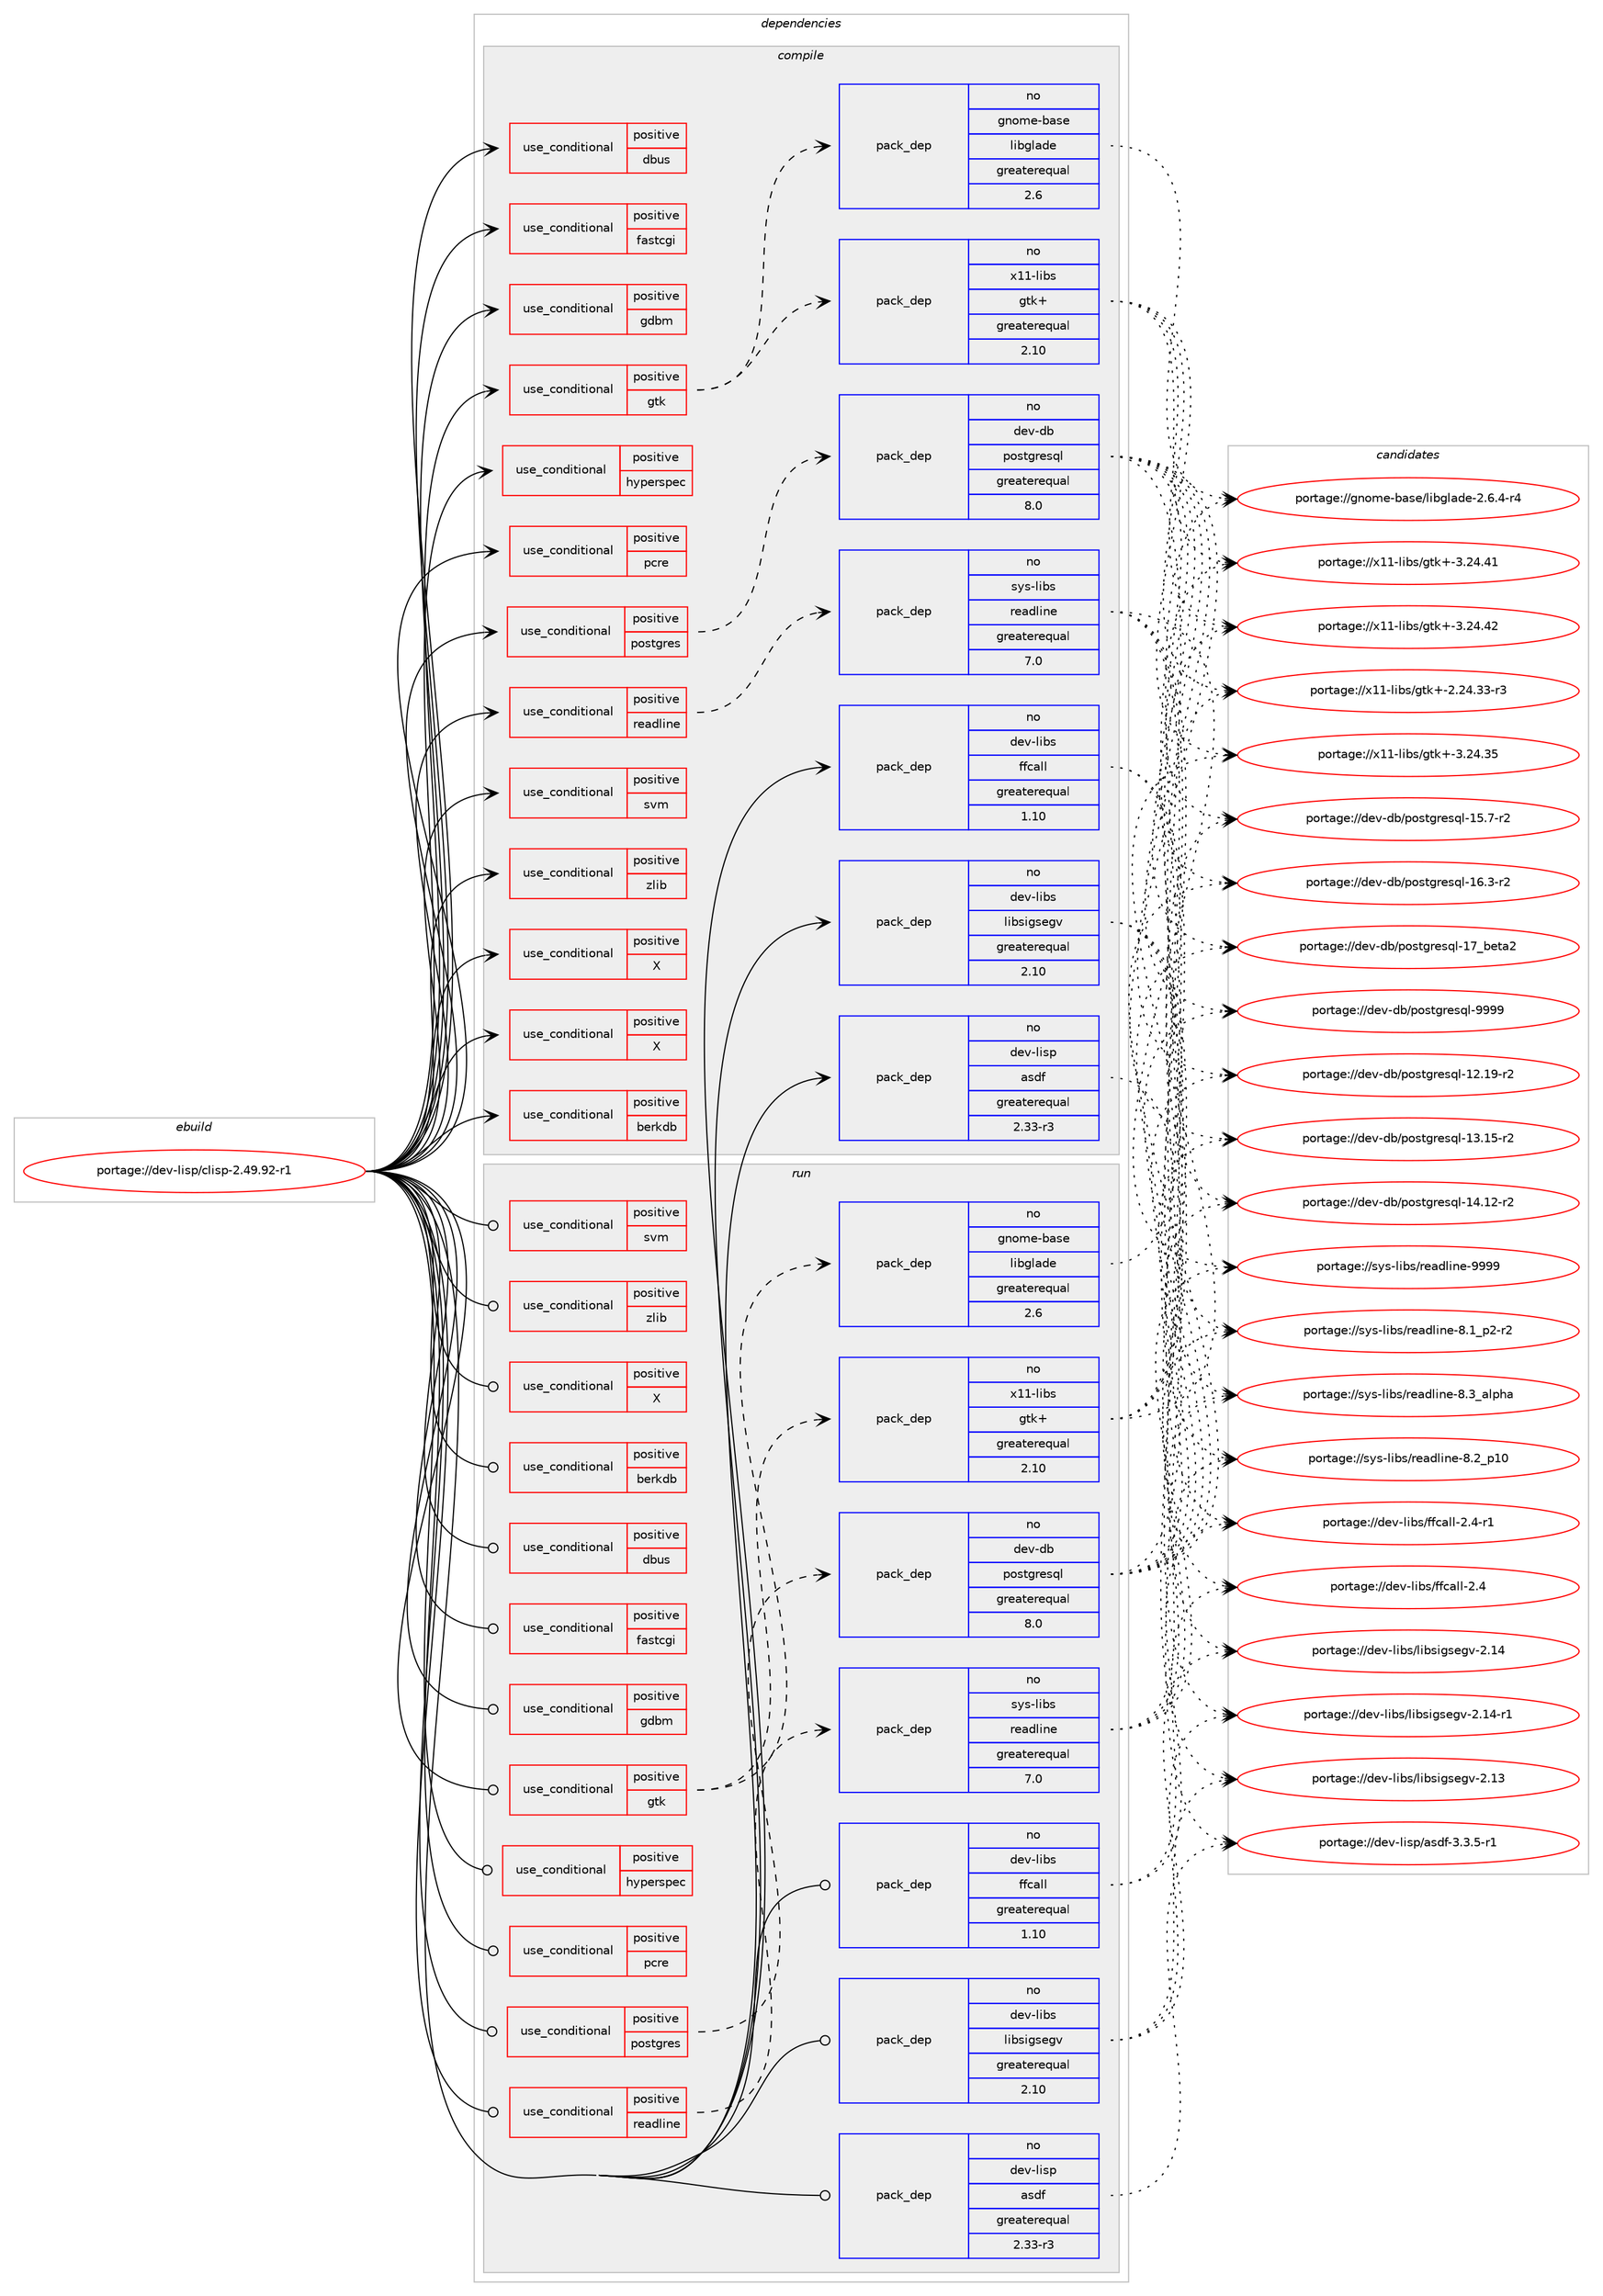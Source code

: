 digraph prolog {

# *************
# Graph options
# *************

newrank=true;
concentrate=true;
compound=true;
graph [rankdir=LR,fontname=Helvetica,fontsize=10,ranksep=1.5];#, ranksep=2.5, nodesep=0.2];
edge  [arrowhead=vee];
node  [fontname=Helvetica,fontsize=10];

# **********
# The ebuild
# **********

subgraph cluster_leftcol {
color=gray;
rank=same;
label=<<i>ebuild</i>>;
id [label="portage://dev-lisp/clisp-2.49.92-r1", color=red, width=4, href="../dev-lisp/clisp-2.49.92-r1.svg"];
}

# ****************
# The dependencies
# ****************

subgraph cluster_midcol {
color=gray;
label=<<i>dependencies</i>>;
subgraph cluster_compile {
fillcolor="#eeeeee";
style=filled;
label=<<i>compile</i>>;
subgraph cond28023 {
dependency58661 [label=<<TABLE BORDER="0" CELLBORDER="1" CELLSPACING="0" CELLPADDING="4"><TR><TD ROWSPAN="3" CELLPADDING="10">use_conditional</TD></TR><TR><TD>positive</TD></TR><TR><TD>X</TD></TR></TABLE>>, shape=none, color=red];
# *** BEGIN UNKNOWN DEPENDENCY TYPE (TODO) ***
# dependency58661 -> package_dependency(portage://dev-lisp/clisp-2.49.92-r1,install,no,x11-base,xorg-proto,none,[,,],[],[])
# *** END UNKNOWN DEPENDENCY TYPE (TODO) ***

# *** BEGIN UNKNOWN DEPENDENCY TYPE (TODO) ***
# dependency58661 -> package_dependency(portage://dev-lisp/clisp-2.49.92-r1,install,no,x11-misc,imake,none,[,,],[],[])
# *** END UNKNOWN DEPENDENCY TYPE (TODO) ***

}
id:e -> dependency58661:w [weight=20,style="solid",arrowhead="vee"];
subgraph cond28024 {
dependency58662 [label=<<TABLE BORDER="0" CELLBORDER="1" CELLSPACING="0" CELLPADDING="4"><TR><TD ROWSPAN="3" CELLPADDING="10">use_conditional</TD></TR><TR><TD>positive</TD></TR><TR><TD>X</TD></TR></TABLE>>, shape=none, color=red];
# *** BEGIN UNKNOWN DEPENDENCY TYPE (TODO) ***
# dependency58662 -> package_dependency(portage://dev-lisp/clisp-2.49.92-r1,install,no,x11-libs,libXpm,none,[,,],[],[])
# *** END UNKNOWN DEPENDENCY TYPE (TODO) ***

}
id:e -> dependency58662:w [weight=20,style="solid",arrowhead="vee"];
subgraph cond28025 {
dependency58663 [label=<<TABLE BORDER="0" CELLBORDER="1" CELLSPACING="0" CELLPADDING="4"><TR><TD ROWSPAN="3" CELLPADDING="10">use_conditional</TD></TR><TR><TD>positive</TD></TR><TR><TD>berkdb</TD></TR></TABLE>>, shape=none, color=red];
# *** BEGIN UNKNOWN DEPENDENCY TYPE (TODO) ***
# dependency58663 -> package_dependency(portage://dev-lisp/clisp-2.49.92-r1,install,no,sys-libs,db,none,[,,],[slot(4.8)],[])
# *** END UNKNOWN DEPENDENCY TYPE (TODO) ***

}
id:e -> dependency58663:w [weight=20,style="solid",arrowhead="vee"];
subgraph cond28026 {
dependency58664 [label=<<TABLE BORDER="0" CELLBORDER="1" CELLSPACING="0" CELLPADDING="4"><TR><TD ROWSPAN="3" CELLPADDING="10">use_conditional</TD></TR><TR><TD>positive</TD></TR><TR><TD>dbus</TD></TR></TABLE>>, shape=none, color=red];
# *** BEGIN UNKNOWN DEPENDENCY TYPE (TODO) ***
# dependency58664 -> package_dependency(portage://dev-lisp/clisp-2.49.92-r1,install,no,sys-apps,dbus,none,[,,],[],[])
# *** END UNKNOWN DEPENDENCY TYPE (TODO) ***

}
id:e -> dependency58664:w [weight=20,style="solid",arrowhead="vee"];
subgraph cond28027 {
dependency58665 [label=<<TABLE BORDER="0" CELLBORDER="1" CELLSPACING="0" CELLPADDING="4"><TR><TD ROWSPAN="3" CELLPADDING="10">use_conditional</TD></TR><TR><TD>positive</TD></TR><TR><TD>fastcgi</TD></TR></TABLE>>, shape=none, color=red];
# *** BEGIN UNKNOWN DEPENDENCY TYPE (TODO) ***
# dependency58665 -> package_dependency(portage://dev-lisp/clisp-2.49.92-r1,install,no,dev-libs,fcgi,none,[,,],[],[])
# *** END UNKNOWN DEPENDENCY TYPE (TODO) ***

}
id:e -> dependency58665:w [weight=20,style="solid",arrowhead="vee"];
subgraph cond28028 {
dependency58666 [label=<<TABLE BORDER="0" CELLBORDER="1" CELLSPACING="0" CELLPADDING="4"><TR><TD ROWSPAN="3" CELLPADDING="10">use_conditional</TD></TR><TR><TD>positive</TD></TR><TR><TD>gdbm</TD></TR></TABLE>>, shape=none, color=red];
# *** BEGIN UNKNOWN DEPENDENCY TYPE (TODO) ***
# dependency58666 -> package_dependency(portage://dev-lisp/clisp-2.49.92-r1,install,no,sys-libs,gdbm,none,[,,],[slot(0),equal],[])
# *** END UNKNOWN DEPENDENCY TYPE (TODO) ***

}
id:e -> dependency58666:w [weight=20,style="solid",arrowhead="vee"];
subgraph cond28029 {
dependency58667 [label=<<TABLE BORDER="0" CELLBORDER="1" CELLSPACING="0" CELLPADDING="4"><TR><TD ROWSPAN="3" CELLPADDING="10">use_conditional</TD></TR><TR><TD>positive</TD></TR><TR><TD>gtk</TD></TR></TABLE>>, shape=none, color=red];
subgraph pack29474 {
dependency58668 [label=<<TABLE BORDER="0" CELLBORDER="1" CELLSPACING="0" CELLPADDING="4" WIDTH="220"><TR><TD ROWSPAN="6" CELLPADDING="30">pack_dep</TD></TR><TR><TD WIDTH="110">no</TD></TR><TR><TD>x11-libs</TD></TR><TR><TD>gtk+</TD></TR><TR><TD>greaterequal</TD></TR><TR><TD>2.10</TD></TR></TABLE>>, shape=none, color=blue];
}
dependency58667:e -> dependency58668:w [weight=20,style="dashed",arrowhead="vee"];
subgraph pack29475 {
dependency58669 [label=<<TABLE BORDER="0" CELLBORDER="1" CELLSPACING="0" CELLPADDING="4" WIDTH="220"><TR><TD ROWSPAN="6" CELLPADDING="30">pack_dep</TD></TR><TR><TD WIDTH="110">no</TD></TR><TR><TD>gnome-base</TD></TR><TR><TD>libglade</TD></TR><TR><TD>greaterequal</TD></TR><TR><TD>2.6</TD></TR></TABLE>>, shape=none, color=blue];
}
dependency58667:e -> dependency58669:w [weight=20,style="dashed",arrowhead="vee"];
}
id:e -> dependency58667:w [weight=20,style="solid",arrowhead="vee"];
subgraph cond28030 {
dependency58670 [label=<<TABLE BORDER="0" CELLBORDER="1" CELLSPACING="0" CELLPADDING="4"><TR><TD ROWSPAN="3" CELLPADDING="10">use_conditional</TD></TR><TR><TD>positive</TD></TR><TR><TD>hyperspec</TD></TR></TABLE>>, shape=none, color=red];
# *** BEGIN UNKNOWN DEPENDENCY TYPE (TODO) ***
# dependency58670 -> package_dependency(portage://dev-lisp/clisp-2.49.92-r1,install,no,dev-lisp,hyperspec,none,[,,],[],[])
# *** END UNKNOWN DEPENDENCY TYPE (TODO) ***

}
id:e -> dependency58670:w [weight=20,style="solid",arrowhead="vee"];
subgraph cond28031 {
dependency58671 [label=<<TABLE BORDER="0" CELLBORDER="1" CELLSPACING="0" CELLPADDING="4"><TR><TD ROWSPAN="3" CELLPADDING="10">use_conditional</TD></TR><TR><TD>positive</TD></TR><TR><TD>pcre</TD></TR></TABLE>>, shape=none, color=red];
# *** BEGIN UNKNOWN DEPENDENCY TYPE (TODO) ***
# dependency58671 -> package_dependency(portage://dev-lisp/clisp-2.49.92-r1,install,no,dev-libs,libpcre,none,[,,],[slot(3)],[])
# *** END UNKNOWN DEPENDENCY TYPE (TODO) ***

}
id:e -> dependency58671:w [weight=20,style="solid",arrowhead="vee"];
subgraph cond28032 {
dependency58672 [label=<<TABLE BORDER="0" CELLBORDER="1" CELLSPACING="0" CELLPADDING="4"><TR><TD ROWSPAN="3" CELLPADDING="10">use_conditional</TD></TR><TR><TD>positive</TD></TR><TR><TD>postgres</TD></TR></TABLE>>, shape=none, color=red];
subgraph pack29476 {
dependency58673 [label=<<TABLE BORDER="0" CELLBORDER="1" CELLSPACING="0" CELLPADDING="4" WIDTH="220"><TR><TD ROWSPAN="6" CELLPADDING="30">pack_dep</TD></TR><TR><TD WIDTH="110">no</TD></TR><TR><TD>dev-db</TD></TR><TR><TD>postgresql</TD></TR><TR><TD>greaterequal</TD></TR><TR><TD>8.0</TD></TR></TABLE>>, shape=none, color=blue];
}
dependency58672:e -> dependency58673:w [weight=20,style="dashed",arrowhead="vee"];
}
id:e -> dependency58672:w [weight=20,style="solid",arrowhead="vee"];
subgraph cond28033 {
dependency58674 [label=<<TABLE BORDER="0" CELLBORDER="1" CELLSPACING="0" CELLPADDING="4"><TR><TD ROWSPAN="3" CELLPADDING="10">use_conditional</TD></TR><TR><TD>positive</TD></TR><TR><TD>readline</TD></TR></TABLE>>, shape=none, color=red];
subgraph pack29477 {
dependency58675 [label=<<TABLE BORDER="0" CELLBORDER="1" CELLSPACING="0" CELLPADDING="4" WIDTH="220"><TR><TD ROWSPAN="6" CELLPADDING="30">pack_dep</TD></TR><TR><TD WIDTH="110">no</TD></TR><TR><TD>sys-libs</TD></TR><TR><TD>readline</TD></TR><TR><TD>greaterequal</TD></TR><TR><TD>7.0</TD></TR></TABLE>>, shape=none, color=blue];
}
dependency58674:e -> dependency58675:w [weight=20,style="dashed",arrowhead="vee"];
}
id:e -> dependency58674:w [weight=20,style="solid",arrowhead="vee"];
subgraph cond28034 {
dependency58676 [label=<<TABLE BORDER="0" CELLBORDER="1" CELLSPACING="0" CELLPADDING="4"><TR><TD ROWSPAN="3" CELLPADDING="10">use_conditional</TD></TR><TR><TD>positive</TD></TR><TR><TD>svm</TD></TR></TABLE>>, shape=none, color=red];
# *** BEGIN UNKNOWN DEPENDENCY TYPE (TODO) ***
# dependency58676 -> package_dependency(portage://dev-lisp/clisp-2.49.92-r1,install,no,sci-libs,libsvm,none,[,,],[],[])
# *** END UNKNOWN DEPENDENCY TYPE (TODO) ***

}
id:e -> dependency58676:w [weight=20,style="solid",arrowhead="vee"];
subgraph cond28035 {
dependency58677 [label=<<TABLE BORDER="0" CELLBORDER="1" CELLSPACING="0" CELLPADDING="4"><TR><TD ROWSPAN="3" CELLPADDING="10">use_conditional</TD></TR><TR><TD>positive</TD></TR><TR><TD>zlib</TD></TR></TABLE>>, shape=none, color=red];
# *** BEGIN UNKNOWN DEPENDENCY TYPE (TODO) ***
# dependency58677 -> package_dependency(portage://dev-lisp/clisp-2.49.92-r1,install,no,sys-libs,zlib,none,[,,],[],[])
# *** END UNKNOWN DEPENDENCY TYPE (TODO) ***

}
id:e -> dependency58677:w [weight=20,style="solid",arrowhead="vee"];
subgraph pack29478 {
dependency58678 [label=<<TABLE BORDER="0" CELLBORDER="1" CELLSPACING="0" CELLPADDING="4" WIDTH="220"><TR><TD ROWSPAN="6" CELLPADDING="30">pack_dep</TD></TR><TR><TD WIDTH="110">no</TD></TR><TR><TD>dev-libs</TD></TR><TR><TD>ffcall</TD></TR><TR><TD>greaterequal</TD></TR><TR><TD>1.10</TD></TR></TABLE>>, shape=none, color=blue];
}
id:e -> dependency58678:w [weight=20,style="solid",arrowhead="vee"];
subgraph pack29479 {
dependency58679 [label=<<TABLE BORDER="0" CELLBORDER="1" CELLSPACING="0" CELLPADDING="4" WIDTH="220"><TR><TD ROWSPAN="6" CELLPADDING="30">pack_dep</TD></TR><TR><TD WIDTH="110">no</TD></TR><TR><TD>dev-libs</TD></TR><TR><TD>libsigsegv</TD></TR><TR><TD>greaterequal</TD></TR><TR><TD>2.10</TD></TR></TABLE>>, shape=none, color=blue];
}
id:e -> dependency58679:w [weight=20,style="solid",arrowhead="vee"];
subgraph pack29480 {
dependency58680 [label=<<TABLE BORDER="0" CELLBORDER="1" CELLSPACING="0" CELLPADDING="4" WIDTH="220"><TR><TD ROWSPAN="6" CELLPADDING="30">pack_dep</TD></TR><TR><TD WIDTH="110">no</TD></TR><TR><TD>dev-lisp</TD></TR><TR><TD>asdf</TD></TR><TR><TD>greaterequal</TD></TR><TR><TD>2.33-r3</TD></TR></TABLE>>, shape=none, color=blue];
}
id:e -> dependency58680:w [weight=20,style="solid",arrowhead="vee"];
# *** BEGIN UNKNOWN DEPENDENCY TYPE (TODO) ***
# id -> package_dependency(portage://dev-lisp/clisp-2.49.92-r1,install,no,virtual,libcrypt,none,[,,],any_same_slot,[])
# *** END UNKNOWN DEPENDENCY TYPE (TODO) ***

# *** BEGIN UNKNOWN DEPENDENCY TYPE (TODO) ***
# id -> package_dependency(portage://dev-lisp/clisp-2.49.92-r1,install,no,virtual,libiconv,none,[,,],[],[])
# *** END UNKNOWN DEPENDENCY TYPE (TODO) ***

}
subgraph cluster_compileandrun {
fillcolor="#eeeeee";
style=filled;
label=<<i>compile and run</i>>;
}
subgraph cluster_run {
fillcolor="#eeeeee";
style=filled;
label=<<i>run</i>>;
subgraph cond28036 {
dependency58681 [label=<<TABLE BORDER="0" CELLBORDER="1" CELLSPACING="0" CELLPADDING="4"><TR><TD ROWSPAN="3" CELLPADDING="10">use_conditional</TD></TR><TR><TD>positive</TD></TR><TR><TD>X</TD></TR></TABLE>>, shape=none, color=red];
# *** BEGIN UNKNOWN DEPENDENCY TYPE (TODO) ***
# dependency58681 -> package_dependency(portage://dev-lisp/clisp-2.49.92-r1,run,no,x11-libs,libXpm,none,[,,],[],[])
# *** END UNKNOWN DEPENDENCY TYPE (TODO) ***

}
id:e -> dependency58681:w [weight=20,style="solid",arrowhead="odot"];
subgraph cond28037 {
dependency58682 [label=<<TABLE BORDER="0" CELLBORDER="1" CELLSPACING="0" CELLPADDING="4"><TR><TD ROWSPAN="3" CELLPADDING="10">use_conditional</TD></TR><TR><TD>positive</TD></TR><TR><TD>berkdb</TD></TR></TABLE>>, shape=none, color=red];
# *** BEGIN UNKNOWN DEPENDENCY TYPE (TODO) ***
# dependency58682 -> package_dependency(portage://dev-lisp/clisp-2.49.92-r1,run,no,sys-libs,db,none,[,,],[slot(4.8)],[])
# *** END UNKNOWN DEPENDENCY TYPE (TODO) ***

}
id:e -> dependency58682:w [weight=20,style="solid",arrowhead="odot"];
subgraph cond28038 {
dependency58683 [label=<<TABLE BORDER="0" CELLBORDER="1" CELLSPACING="0" CELLPADDING="4"><TR><TD ROWSPAN="3" CELLPADDING="10">use_conditional</TD></TR><TR><TD>positive</TD></TR><TR><TD>dbus</TD></TR></TABLE>>, shape=none, color=red];
# *** BEGIN UNKNOWN DEPENDENCY TYPE (TODO) ***
# dependency58683 -> package_dependency(portage://dev-lisp/clisp-2.49.92-r1,run,no,sys-apps,dbus,none,[,,],[],[])
# *** END UNKNOWN DEPENDENCY TYPE (TODO) ***

}
id:e -> dependency58683:w [weight=20,style="solid",arrowhead="odot"];
subgraph cond28039 {
dependency58684 [label=<<TABLE BORDER="0" CELLBORDER="1" CELLSPACING="0" CELLPADDING="4"><TR><TD ROWSPAN="3" CELLPADDING="10">use_conditional</TD></TR><TR><TD>positive</TD></TR><TR><TD>fastcgi</TD></TR></TABLE>>, shape=none, color=red];
# *** BEGIN UNKNOWN DEPENDENCY TYPE (TODO) ***
# dependency58684 -> package_dependency(portage://dev-lisp/clisp-2.49.92-r1,run,no,dev-libs,fcgi,none,[,,],[],[])
# *** END UNKNOWN DEPENDENCY TYPE (TODO) ***

}
id:e -> dependency58684:w [weight=20,style="solid",arrowhead="odot"];
subgraph cond28040 {
dependency58685 [label=<<TABLE BORDER="0" CELLBORDER="1" CELLSPACING="0" CELLPADDING="4"><TR><TD ROWSPAN="3" CELLPADDING="10">use_conditional</TD></TR><TR><TD>positive</TD></TR><TR><TD>gdbm</TD></TR></TABLE>>, shape=none, color=red];
# *** BEGIN UNKNOWN DEPENDENCY TYPE (TODO) ***
# dependency58685 -> package_dependency(portage://dev-lisp/clisp-2.49.92-r1,run,no,sys-libs,gdbm,none,[,,],[slot(0),equal],[])
# *** END UNKNOWN DEPENDENCY TYPE (TODO) ***

}
id:e -> dependency58685:w [weight=20,style="solid",arrowhead="odot"];
subgraph cond28041 {
dependency58686 [label=<<TABLE BORDER="0" CELLBORDER="1" CELLSPACING="0" CELLPADDING="4"><TR><TD ROWSPAN="3" CELLPADDING="10">use_conditional</TD></TR><TR><TD>positive</TD></TR><TR><TD>gtk</TD></TR></TABLE>>, shape=none, color=red];
subgraph pack29481 {
dependency58687 [label=<<TABLE BORDER="0" CELLBORDER="1" CELLSPACING="0" CELLPADDING="4" WIDTH="220"><TR><TD ROWSPAN="6" CELLPADDING="30">pack_dep</TD></TR><TR><TD WIDTH="110">no</TD></TR><TR><TD>x11-libs</TD></TR><TR><TD>gtk+</TD></TR><TR><TD>greaterequal</TD></TR><TR><TD>2.10</TD></TR></TABLE>>, shape=none, color=blue];
}
dependency58686:e -> dependency58687:w [weight=20,style="dashed",arrowhead="vee"];
subgraph pack29482 {
dependency58688 [label=<<TABLE BORDER="0" CELLBORDER="1" CELLSPACING="0" CELLPADDING="4" WIDTH="220"><TR><TD ROWSPAN="6" CELLPADDING="30">pack_dep</TD></TR><TR><TD WIDTH="110">no</TD></TR><TR><TD>gnome-base</TD></TR><TR><TD>libglade</TD></TR><TR><TD>greaterequal</TD></TR><TR><TD>2.6</TD></TR></TABLE>>, shape=none, color=blue];
}
dependency58686:e -> dependency58688:w [weight=20,style="dashed",arrowhead="vee"];
}
id:e -> dependency58686:w [weight=20,style="solid",arrowhead="odot"];
subgraph cond28042 {
dependency58689 [label=<<TABLE BORDER="0" CELLBORDER="1" CELLSPACING="0" CELLPADDING="4"><TR><TD ROWSPAN="3" CELLPADDING="10">use_conditional</TD></TR><TR><TD>positive</TD></TR><TR><TD>hyperspec</TD></TR></TABLE>>, shape=none, color=red];
# *** BEGIN UNKNOWN DEPENDENCY TYPE (TODO) ***
# dependency58689 -> package_dependency(portage://dev-lisp/clisp-2.49.92-r1,run,no,dev-lisp,hyperspec,none,[,,],[],[])
# *** END UNKNOWN DEPENDENCY TYPE (TODO) ***

}
id:e -> dependency58689:w [weight=20,style="solid",arrowhead="odot"];
subgraph cond28043 {
dependency58690 [label=<<TABLE BORDER="0" CELLBORDER="1" CELLSPACING="0" CELLPADDING="4"><TR><TD ROWSPAN="3" CELLPADDING="10">use_conditional</TD></TR><TR><TD>positive</TD></TR><TR><TD>pcre</TD></TR></TABLE>>, shape=none, color=red];
# *** BEGIN UNKNOWN DEPENDENCY TYPE (TODO) ***
# dependency58690 -> package_dependency(portage://dev-lisp/clisp-2.49.92-r1,run,no,dev-libs,libpcre,none,[,,],[slot(3)],[])
# *** END UNKNOWN DEPENDENCY TYPE (TODO) ***

}
id:e -> dependency58690:w [weight=20,style="solid",arrowhead="odot"];
subgraph cond28044 {
dependency58691 [label=<<TABLE BORDER="0" CELLBORDER="1" CELLSPACING="0" CELLPADDING="4"><TR><TD ROWSPAN="3" CELLPADDING="10">use_conditional</TD></TR><TR><TD>positive</TD></TR><TR><TD>postgres</TD></TR></TABLE>>, shape=none, color=red];
subgraph pack29483 {
dependency58692 [label=<<TABLE BORDER="0" CELLBORDER="1" CELLSPACING="0" CELLPADDING="4" WIDTH="220"><TR><TD ROWSPAN="6" CELLPADDING="30">pack_dep</TD></TR><TR><TD WIDTH="110">no</TD></TR><TR><TD>dev-db</TD></TR><TR><TD>postgresql</TD></TR><TR><TD>greaterequal</TD></TR><TR><TD>8.0</TD></TR></TABLE>>, shape=none, color=blue];
}
dependency58691:e -> dependency58692:w [weight=20,style="dashed",arrowhead="vee"];
}
id:e -> dependency58691:w [weight=20,style="solid",arrowhead="odot"];
subgraph cond28045 {
dependency58693 [label=<<TABLE BORDER="0" CELLBORDER="1" CELLSPACING="0" CELLPADDING="4"><TR><TD ROWSPAN="3" CELLPADDING="10">use_conditional</TD></TR><TR><TD>positive</TD></TR><TR><TD>readline</TD></TR></TABLE>>, shape=none, color=red];
subgraph pack29484 {
dependency58694 [label=<<TABLE BORDER="0" CELLBORDER="1" CELLSPACING="0" CELLPADDING="4" WIDTH="220"><TR><TD ROWSPAN="6" CELLPADDING="30">pack_dep</TD></TR><TR><TD WIDTH="110">no</TD></TR><TR><TD>sys-libs</TD></TR><TR><TD>readline</TD></TR><TR><TD>greaterequal</TD></TR><TR><TD>7.0</TD></TR></TABLE>>, shape=none, color=blue];
}
dependency58693:e -> dependency58694:w [weight=20,style="dashed",arrowhead="vee"];
}
id:e -> dependency58693:w [weight=20,style="solid",arrowhead="odot"];
subgraph cond28046 {
dependency58695 [label=<<TABLE BORDER="0" CELLBORDER="1" CELLSPACING="0" CELLPADDING="4"><TR><TD ROWSPAN="3" CELLPADDING="10">use_conditional</TD></TR><TR><TD>positive</TD></TR><TR><TD>svm</TD></TR></TABLE>>, shape=none, color=red];
# *** BEGIN UNKNOWN DEPENDENCY TYPE (TODO) ***
# dependency58695 -> package_dependency(portage://dev-lisp/clisp-2.49.92-r1,run,no,sci-libs,libsvm,none,[,,],[],[])
# *** END UNKNOWN DEPENDENCY TYPE (TODO) ***

}
id:e -> dependency58695:w [weight=20,style="solid",arrowhead="odot"];
subgraph cond28047 {
dependency58696 [label=<<TABLE BORDER="0" CELLBORDER="1" CELLSPACING="0" CELLPADDING="4"><TR><TD ROWSPAN="3" CELLPADDING="10">use_conditional</TD></TR><TR><TD>positive</TD></TR><TR><TD>zlib</TD></TR></TABLE>>, shape=none, color=red];
# *** BEGIN UNKNOWN DEPENDENCY TYPE (TODO) ***
# dependency58696 -> package_dependency(portage://dev-lisp/clisp-2.49.92-r1,run,no,sys-libs,zlib,none,[,,],[],[])
# *** END UNKNOWN DEPENDENCY TYPE (TODO) ***

}
id:e -> dependency58696:w [weight=20,style="solid",arrowhead="odot"];
subgraph pack29485 {
dependency58697 [label=<<TABLE BORDER="0" CELLBORDER="1" CELLSPACING="0" CELLPADDING="4" WIDTH="220"><TR><TD ROWSPAN="6" CELLPADDING="30">pack_dep</TD></TR><TR><TD WIDTH="110">no</TD></TR><TR><TD>dev-libs</TD></TR><TR><TD>ffcall</TD></TR><TR><TD>greaterequal</TD></TR><TR><TD>1.10</TD></TR></TABLE>>, shape=none, color=blue];
}
id:e -> dependency58697:w [weight=20,style="solid",arrowhead="odot"];
subgraph pack29486 {
dependency58698 [label=<<TABLE BORDER="0" CELLBORDER="1" CELLSPACING="0" CELLPADDING="4" WIDTH="220"><TR><TD ROWSPAN="6" CELLPADDING="30">pack_dep</TD></TR><TR><TD WIDTH="110">no</TD></TR><TR><TD>dev-libs</TD></TR><TR><TD>libsigsegv</TD></TR><TR><TD>greaterequal</TD></TR><TR><TD>2.10</TD></TR></TABLE>>, shape=none, color=blue];
}
id:e -> dependency58698:w [weight=20,style="solid",arrowhead="odot"];
subgraph pack29487 {
dependency58699 [label=<<TABLE BORDER="0" CELLBORDER="1" CELLSPACING="0" CELLPADDING="4" WIDTH="220"><TR><TD ROWSPAN="6" CELLPADDING="30">pack_dep</TD></TR><TR><TD WIDTH="110">no</TD></TR><TR><TD>dev-lisp</TD></TR><TR><TD>asdf</TD></TR><TR><TD>greaterequal</TD></TR><TR><TD>2.33-r3</TD></TR></TABLE>>, shape=none, color=blue];
}
id:e -> dependency58699:w [weight=20,style="solid",arrowhead="odot"];
# *** BEGIN UNKNOWN DEPENDENCY TYPE (TODO) ***
# id -> package_dependency(portage://dev-lisp/clisp-2.49.92-r1,run,no,virtual,libcrypt,none,[,,],any_same_slot,[])
# *** END UNKNOWN DEPENDENCY TYPE (TODO) ***

# *** BEGIN UNKNOWN DEPENDENCY TYPE (TODO) ***
# id -> package_dependency(portage://dev-lisp/clisp-2.49.92-r1,run,no,virtual,libiconv,none,[,,],[],[])
# *** END UNKNOWN DEPENDENCY TYPE (TODO) ***

}
}

# **************
# The candidates
# **************

subgraph cluster_choices {
rank=same;
color=gray;
label=<<i>candidates</i>>;

subgraph choice29474 {
color=black;
nodesep=1;
choice12049494510810598115471031161074345504650524651514511451 [label="portage://x11-libs/gtk+-2.24.33-r3", color=red, width=4,href="../x11-libs/gtk+-2.24.33-r3.svg"];
choice1204949451081059811547103116107434551465052465153 [label="portage://x11-libs/gtk+-3.24.35", color=red, width=4,href="../x11-libs/gtk+-3.24.35.svg"];
choice1204949451081059811547103116107434551465052465249 [label="portage://x11-libs/gtk+-3.24.41", color=red, width=4,href="../x11-libs/gtk+-3.24.41.svg"];
choice1204949451081059811547103116107434551465052465250 [label="portage://x11-libs/gtk+-3.24.42", color=red, width=4,href="../x11-libs/gtk+-3.24.42.svg"];
dependency58668:e -> choice12049494510810598115471031161074345504650524651514511451:w [style=dotted,weight="100"];
dependency58668:e -> choice1204949451081059811547103116107434551465052465153:w [style=dotted,weight="100"];
dependency58668:e -> choice1204949451081059811547103116107434551465052465249:w [style=dotted,weight="100"];
dependency58668:e -> choice1204949451081059811547103116107434551465052465250:w [style=dotted,weight="100"];
}
subgraph choice29475 {
color=black;
nodesep=1;
choice1031101111091014598971151014710810598103108971001014550465446524511452 [label="portage://gnome-base/libglade-2.6.4-r4", color=red, width=4,href="../gnome-base/libglade-2.6.4-r4.svg"];
dependency58669:e -> choice1031101111091014598971151014710810598103108971001014550465446524511452:w [style=dotted,weight="100"];
}
subgraph choice29476 {
color=black;
nodesep=1;
choice1001011184510098471121111151161031141011151131084549504649574511450 [label="portage://dev-db/postgresql-12.19-r2", color=red, width=4,href="../dev-db/postgresql-12.19-r2.svg"];
choice1001011184510098471121111151161031141011151131084549514649534511450 [label="portage://dev-db/postgresql-13.15-r2", color=red, width=4,href="../dev-db/postgresql-13.15-r2.svg"];
choice1001011184510098471121111151161031141011151131084549524649504511450 [label="portage://dev-db/postgresql-14.12-r2", color=red, width=4,href="../dev-db/postgresql-14.12-r2.svg"];
choice10010111845100984711211111511610311410111511310845495346554511450 [label="portage://dev-db/postgresql-15.7-r2", color=red, width=4,href="../dev-db/postgresql-15.7-r2.svg"];
choice10010111845100984711211111511610311410111511310845495446514511450 [label="portage://dev-db/postgresql-16.3-r2", color=red, width=4,href="../dev-db/postgresql-16.3-r2.svg"];
choice10010111845100984711211111511610311410111511310845495595981011169750 [label="portage://dev-db/postgresql-17_beta2", color=red, width=4,href="../dev-db/postgresql-17_beta2.svg"];
choice1001011184510098471121111151161031141011151131084557575757 [label="portage://dev-db/postgresql-9999", color=red, width=4,href="../dev-db/postgresql-9999.svg"];
dependency58673:e -> choice1001011184510098471121111151161031141011151131084549504649574511450:w [style=dotted,weight="100"];
dependency58673:e -> choice1001011184510098471121111151161031141011151131084549514649534511450:w [style=dotted,weight="100"];
dependency58673:e -> choice1001011184510098471121111151161031141011151131084549524649504511450:w [style=dotted,weight="100"];
dependency58673:e -> choice10010111845100984711211111511610311410111511310845495346554511450:w [style=dotted,weight="100"];
dependency58673:e -> choice10010111845100984711211111511610311410111511310845495446514511450:w [style=dotted,weight="100"];
dependency58673:e -> choice10010111845100984711211111511610311410111511310845495595981011169750:w [style=dotted,weight="100"];
dependency58673:e -> choice1001011184510098471121111151161031141011151131084557575757:w [style=dotted,weight="100"];
}
subgraph choice29477 {
color=black;
nodesep=1;
choice115121115451081059811547114101971001081051101014556464995112504511450 [label="portage://sys-libs/readline-8.1_p2-r2", color=red, width=4,href="../sys-libs/readline-8.1_p2-r2.svg"];
choice1151211154510810598115471141019710010810511010145564650951124948 [label="portage://sys-libs/readline-8.2_p10", color=red, width=4,href="../sys-libs/readline-8.2_p10.svg"];
choice1151211154510810598115471141019710010810511010145564651959710811210497 [label="portage://sys-libs/readline-8.3_alpha", color=red, width=4,href="../sys-libs/readline-8.3_alpha.svg"];
choice115121115451081059811547114101971001081051101014557575757 [label="portage://sys-libs/readline-9999", color=red, width=4,href="../sys-libs/readline-9999.svg"];
dependency58675:e -> choice115121115451081059811547114101971001081051101014556464995112504511450:w [style=dotted,weight="100"];
dependency58675:e -> choice1151211154510810598115471141019710010810511010145564650951124948:w [style=dotted,weight="100"];
dependency58675:e -> choice1151211154510810598115471141019710010810511010145564651959710811210497:w [style=dotted,weight="100"];
dependency58675:e -> choice115121115451081059811547114101971001081051101014557575757:w [style=dotted,weight="100"];
}
subgraph choice29478 {
color=black;
nodesep=1;
choice100101118451081059811547102102999710810845504652 [label="portage://dev-libs/ffcall-2.4", color=red, width=4,href="../dev-libs/ffcall-2.4.svg"];
choice1001011184510810598115471021029997108108455046524511449 [label="portage://dev-libs/ffcall-2.4-r1", color=red, width=4,href="../dev-libs/ffcall-2.4-r1.svg"];
dependency58678:e -> choice100101118451081059811547102102999710810845504652:w [style=dotted,weight="100"];
dependency58678:e -> choice1001011184510810598115471021029997108108455046524511449:w [style=dotted,weight="100"];
}
subgraph choice29479 {
color=black;
nodesep=1;
choice100101118451081059811547108105981151051031151011031184550464951 [label="portage://dev-libs/libsigsegv-2.13", color=red, width=4,href="../dev-libs/libsigsegv-2.13.svg"];
choice100101118451081059811547108105981151051031151011031184550464952 [label="portage://dev-libs/libsigsegv-2.14", color=red, width=4,href="../dev-libs/libsigsegv-2.14.svg"];
choice1001011184510810598115471081059811510510311510110311845504649524511449 [label="portage://dev-libs/libsigsegv-2.14-r1", color=red, width=4,href="../dev-libs/libsigsegv-2.14-r1.svg"];
dependency58679:e -> choice100101118451081059811547108105981151051031151011031184550464951:w [style=dotted,weight="100"];
dependency58679:e -> choice100101118451081059811547108105981151051031151011031184550464952:w [style=dotted,weight="100"];
dependency58679:e -> choice1001011184510810598115471081059811510510311510110311845504649524511449:w [style=dotted,weight="100"];
}
subgraph choice29480 {
color=black;
nodesep=1;
choice1001011184510810511511247971151001024551465146534511449 [label="portage://dev-lisp/asdf-3.3.5-r1", color=red, width=4,href="../dev-lisp/asdf-3.3.5-r1.svg"];
dependency58680:e -> choice1001011184510810511511247971151001024551465146534511449:w [style=dotted,weight="100"];
}
subgraph choice29481 {
color=black;
nodesep=1;
choice12049494510810598115471031161074345504650524651514511451 [label="portage://x11-libs/gtk+-2.24.33-r3", color=red, width=4,href="../x11-libs/gtk+-2.24.33-r3.svg"];
choice1204949451081059811547103116107434551465052465153 [label="portage://x11-libs/gtk+-3.24.35", color=red, width=4,href="../x11-libs/gtk+-3.24.35.svg"];
choice1204949451081059811547103116107434551465052465249 [label="portage://x11-libs/gtk+-3.24.41", color=red, width=4,href="../x11-libs/gtk+-3.24.41.svg"];
choice1204949451081059811547103116107434551465052465250 [label="portage://x11-libs/gtk+-3.24.42", color=red, width=4,href="../x11-libs/gtk+-3.24.42.svg"];
dependency58687:e -> choice12049494510810598115471031161074345504650524651514511451:w [style=dotted,weight="100"];
dependency58687:e -> choice1204949451081059811547103116107434551465052465153:w [style=dotted,weight="100"];
dependency58687:e -> choice1204949451081059811547103116107434551465052465249:w [style=dotted,weight="100"];
dependency58687:e -> choice1204949451081059811547103116107434551465052465250:w [style=dotted,weight="100"];
}
subgraph choice29482 {
color=black;
nodesep=1;
choice1031101111091014598971151014710810598103108971001014550465446524511452 [label="portage://gnome-base/libglade-2.6.4-r4", color=red, width=4,href="../gnome-base/libglade-2.6.4-r4.svg"];
dependency58688:e -> choice1031101111091014598971151014710810598103108971001014550465446524511452:w [style=dotted,weight="100"];
}
subgraph choice29483 {
color=black;
nodesep=1;
choice1001011184510098471121111151161031141011151131084549504649574511450 [label="portage://dev-db/postgresql-12.19-r2", color=red, width=4,href="../dev-db/postgresql-12.19-r2.svg"];
choice1001011184510098471121111151161031141011151131084549514649534511450 [label="portage://dev-db/postgresql-13.15-r2", color=red, width=4,href="../dev-db/postgresql-13.15-r2.svg"];
choice1001011184510098471121111151161031141011151131084549524649504511450 [label="portage://dev-db/postgresql-14.12-r2", color=red, width=4,href="../dev-db/postgresql-14.12-r2.svg"];
choice10010111845100984711211111511610311410111511310845495346554511450 [label="portage://dev-db/postgresql-15.7-r2", color=red, width=4,href="../dev-db/postgresql-15.7-r2.svg"];
choice10010111845100984711211111511610311410111511310845495446514511450 [label="portage://dev-db/postgresql-16.3-r2", color=red, width=4,href="../dev-db/postgresql-16.3-r2.svg"];
choice10010111845100984711211111511610311410111511310845495595981011169750 [label="portage://dev-db/postgresql-17_beta2", color=red, width=4,href="../dev-db/postgresql-17_beta2.svg"];
choice1001011184510098471121111151161031141011151131084557575757 [label="portage://dev-db/postgresql-9999", color=red, width=4,href="../dev-db/postgresql-9999.svg"];
dependency58692:e -> choice1001011184510098471121111151161031141011151131084549504649574511450:w [style=dotted,weight="100"];
dependency58692:e -> choice1001011184510098471121111151161031141011151131084549514649534511450:w [style=dotted,weight="100"];
dependency58692:e -> choice1001011184510098471121111151161031141011151131084549524649504511450:w [style=dotted,weight="100"];
dependency58692:e -> choice10010111845100984711211111511610311410111511310845495346554511450:w [style=dotted,weight="100"];
dependency58692:e -> choice10010111845100984711211111511610311410111511310845495446514511450:w [style=dotted,weight="100"];
dependency58692:e -> choice10010111845100984711211111511610311410111511310845495595981011169750:w [style=dotted,weight="100"];
dependency58692:e -> choice1001011184510098471121111151161031141011151131084557575757:w [style=dotted,weight="100"];
}
subgraph choice29484 {
color=black;
nodesep=1;
choice115121115451081059811547114101971001081051101014556464995112504511450 [label="portage://sys-libs/readline-8.1_p2-r2", color=red, width=4,href="../sys-libs/readline-8.1_p2-r2.svg"];
choice1151211154510810598115471141019710010810511010145564650951124948 [label="portage://sys-libs/readline-8.2_p10", color=red, width=4,href="../sys-libs/readline-8.2_p10.svg"];
choice1151211154510810598115471141019710010810511010145564651959710811210497 [label="portage://sys-libs/readline-8.3_alpha", color=red, width=4,href="../sys-libs/readline-8.3_alpha.svg"];
choice115121115451081059811547114101971001081051101014557575757 [label="portage://sys-libs/readline-9999", color=red, width=4,href="../sys-libs/readline-9999.svg"];
dependency58694:e -> choice115121115451081059811547114101971001081051101014556464995112504511450:w [style=dotted,weight="100"];
dependency58694:e -> choice1151211154510810598115471141019710010810511010145564650951124948:w [style=dotted,weight="100"];
dependency58694:e -> choice1151211154510810598115471141019710010810511010145564651959710811210497:w [style=dotted,weight="100"];
dependency58694:e -> choice115121115451081059811547114101971001081051101014557575757:w [style=dotted,weight="100"];
}
subgraph choice29485 {
color=black;
nodesep=1;
choice100101118451081059811547102102999710810845504652 [label="portage://dev-libs/ffcall-2.4", color=red, width=4,href="../dev-libs/ffcall-2.4.svg"];
choice1001011184510810598115471021029997108108455046524511449 [label="portage://dev-libs/ffcall-2.4-r1", color=red, width=4,href="../dev-libs/ffcall-2.4-r1.svg"];
dependency58697:e -> choice100101118451081059811547102102999710810845504652:w [style=dotted,weight="100"];
dependency58697:e -> choice1001011184510810598115471021029997108108455046524511449:w [style=dotted,weight="100"];
}
subgraph choice29486 {
color=black;
nodesep=1;
choice100101118451081059811547108105981151051031151011031184550464951 [label="portage://dev-libs/libsigsegv-2.13", color=red, width=4,href="../dev-libs/libsigsegv-2.13.svg"];
choice100101118451081059811547108105981151051031151011031184550464952 [label="portage://dev-libs/libsigsegv-2.14", color=red, width=4,href="../dev-libs/libsigsegv-2.14.svg"];
choice1001011184510810598115471081059811510510311510110311845504649524511449 [label="portage://dev-libs/libsigsegv-2.14-r1", color=red, width=4,href="../dev-libs/libsigsegv-2.14-r1.svg"];
dependency58698:e -> choice100101118451081059811547108105981151051031151011031184550464951:w [style=dotted,weight="100"];
dependency58698:e -> choice100101118451081059811547108105981151051031151011031184550464952:w [style=dotted,weight="100"];
dependency58698:e -> choice1001011184510810598115471081059811510510311510110311845504649524511449:w [style=dotted,weight="100"];
}
subgraph choice29487 {
color=black;
nodesep=1;
choice1001011184510810511511247971151001024551465146534511449 [label="portage://dev-lisp/asdf-3.3.5-r1", color=red, width=4,href="../dev-lisp/asdf-3.3.5-r1.svg"];
dependency58699:e -> choice1001011184510810511511247971151001024551465146534511449:w [style=dotted,weight="100"];
}
}

}

